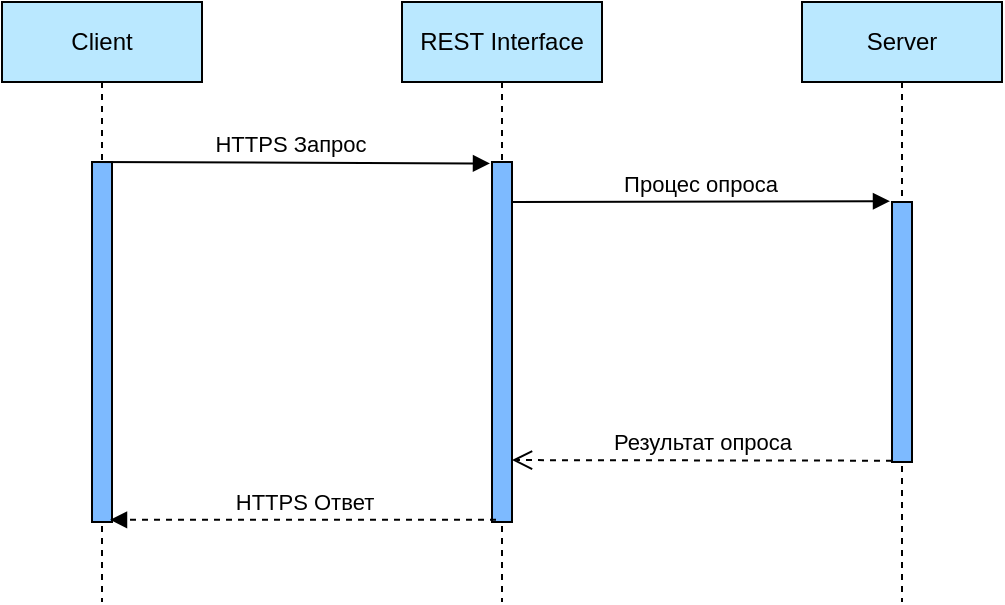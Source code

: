 <mxfile version="17.2.1" type="device"><diagram id="N_2iXHIX2XWWMXkHOL7c" name="Страница 1"><mxGraphModel dx="733" dy="721" grid="1" gridSize="10" guides="1" tooltips="1" connect="1" arrows="1" fold="1" page="1" pageScale="1" pageWidth="827" pageHeight="1169" math="0" shadow="0"><root><mxCell id="0"/><mxCell id="1" parent="0"/><mxCell id="mie03xP5F_SCDibOu3oY-4" value="Client" style="shape=umlLifeline;perimeter=lifelinePerimeter;whiteSpace=wrap;html=1;container=1;collapsible=0;recursiveResize=0;outlineConnect=0;fillColor=#BAE8FF;" vertex="1" parent="1"><mxGeometry x="80" y="240" width="100" height="300" as="geometry"/></mxCell><mxCell id="mie03xP5F_SCDibOu3oY-7" value="" style="html=1;points=[];perimeter=orthogonalPerimeter;fillColor=#7DBAFF;" vertex="1" parent="mie03xP5F_SCDibOu3oY-4"><mxGeometry x="45" y="80" width="10" height="180" as="geometry"/></mxCell><mxCell id="mie03xP5F_SCDibOu3oY-12" value="HTTPS Запрос" style="html=1;verticalAlign=bottom;endArrow=block;rounded=0;entryX=-0.1;entryY=0.004;entryDx=0;entryDy=0;entryPerimeter=0;" edge="1" parent="mie03xP5F_SCDibOu3oY-4" target="mie03xP5F_SCDibOu3oY-10"><mxGeometry width="80" relative="1" as="geometry"><mxPoint x="45" y="80" as="sourcePoint"/><mxPoint x="125" y="80" as="targetPoint"/></mxGeometry></mxCell><mxCell id="mie03xP5F_SCDibOu3oY-5" value="REST Interface" style="shape=umlLifeline;perimeter=lifelinePerimeter;whiteSpace=wrap;html=1;container=1;collapsible=0;recursiveResize=0;outlineConnect=0;fillColor=#BAE8FF;" vertex="1" parent="1"><mxGeometry x="280" y="240" width="100" height="300" as="geometry"/></mxCell><mxCell id="mie03xP5F_SCDibOu3oY-10" value="" style="html=1;points=[];perimeter=orthogonalPerimeter;fillColor=#7DBAFF;" vertex="1" parent="mie03xP5F_SCDibOu3oY-5"><mxGeometry x="45" y="80" width="10" height="180" as="geometry"/></mxCell><mxCell id="mie03xP5F_SCDibOu3oY-6" value="Server" style="shape=umlLifeline;perimeter=lifelinePerimeter;whiteSpace=wrap;html=1;container=1;collapsible=0;recursiveResize=0;outlineConnect=0;fillColor=#BAE8FF;" vertex="1" parent="1"><mxGeometry x="480" y="240" width="100" height="300" as="geometry"/></mxCell><mxCell id="mie03xP5F_SCDibOu3oY-11" value="" style="html=1;points=[];perimeter=orthogonalPerimeter;fillColor=#7DBAFF;" vertex="1" parent="mie03xP5F_SCDibOu3oY-6"><mxGeometry x="45" y="100" width="10" height="130" as="geometry"/></mxCell><mxCell id="mie03xP5F_SCDibOu3oY-14" value="HTTPS Ответ" style="html=1;verticalAlign=bottom;endArrow=block;rounded=0;entryX=0.9;entryY=0.994;entryDx=0;entryDy=0;entryPerimeter=0;exitX=0.2;exitY=0.994;exitDx=0;exitDy=0;exitPerimeter=0;dashed=1;" edge="1" parent="1" source="mie03xP5F_SCDibOu3oY-10" target="mie03xP5F_SCDibOu3oY-7"><mxGeometry width="80" relative="1" as="geometry"><mxPoint x="205" y="560" as="sourcePoint"/><mxPoint x="409.5" y="560" as="targetPoint"/><Array as="points"/></mxGeometry></mxCell><mxCell id="mie03xP5F_SCDibOu3oY-16" value="Процес опроса" style="html=1;verticalAlign=bottom;endArrow=block;rounded=0;entryX=-0.1;entryY=-0.003;entryDx=0;entryDy=0;entryPerimeter=0;exitX=1;exitY=0.111;exitDx=0;exitDy=0;exitPerimeter=0;" edge="1" parent="1" source="mie03xP5F_SCDibOu3oY-10" target="mie03xP5F_SCDibOu3oY-11"><mxGeometry width="80" relative="1" as="geometry"><mxPoint x="360" y="400" as="sourcePoint"/><mxPoint x="440" y="400" as="targetPoint"/></mxGeometry></mxCell><mxCell id="mie03xP5F_SCDibOu3oY-17" value="Результат опроса" style="html=1;verticalAlign=bottom;endArrow=open;dashed=1;endSize=8;rounded=0;exitX=0;exitY=0.995;exitDx=0;exitDy=0;exitPerimeter=0;entryX=1;entryY=0.828;entryDx=0;entryDy=0;entryPerimeter=0;" edge="1" parent="1" source="mie03xP5F_SCDibOu3oY-11" target="mie03xP5F_SCDibOu3oY-10"><mxGeometry relative="1" as="geometry"><mxPoint x="440" y="400" as="sourcePoint"/><mxPoint x="360" y="400" as="targetPoint"/></mxGeometry></mxCell></root></mxGraphModel></diagram></mxfile>